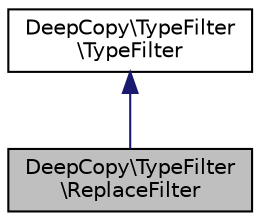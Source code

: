 digraph "DeepCopy\TypeFilter\ReplaceFilter"
{
  edge [fontname="Helvetica",fontsize="10",labelfontname="Helvetica",labelfontsize="10"];
  node [fontname="Helvetica",fontsize="10",shape=record];
  Node2 [label="DeepCopy\\TypeFilter\l\\ReplaceFilter",height=0.2,width=0.4,color="black", fillcolor="grey75", style="filled", fontcolor="black"];
  Node3 -> Node2 [dir="back",color="midnightblue",fontsize="10",style="solid",fontname="Helvetica"];
  Node3 [label="DeepCopy\\TypeFilter\l\\TypeFilter",height=0.2,width=0.4,color="black", fillcolor="white", style="filled",URL="$interfaceDeepCopy_1_1TypeFilter_1_1TypeFilter.html"];
}
